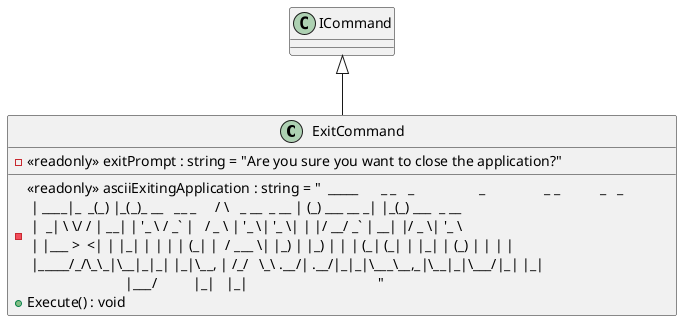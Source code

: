 @startuml
class ExitCommand {
    - <<readonly>> exitPrompt : string = "Are you sure you want to close the application?"
    - <<readonly>> asciiExitingApplication : string = "  _____      _ _   _                  _                _ _           _   _             \n | ____|_  _(_) |_(_)_ __   __ _     / \\   _ __  _ __ | (_) ___ __ _| |_(_) ___  _ __  \n |  _| \\ \\/ / | __| | '_ \\ / _` |   / _ \\ | '_ \\| '_ \\| | |/ __/ _` | __| |/ _ \\| '_ \\ \n | |___ >  <| | |_| | | | | (_| |  / ___ \\| |_) | |_) | | | (_| (_| | |_| | (_) | | | |\n |_____/_/\\_\\_|\\__|_|_| |_|\\__, | /_/   \\_\\ .__/| .__/|_|_|\\___\\__,_|\\__|_|\\___/|_| |_|\n                           |___/          |_|   |_|                                    "
    + Execute() : void
}
ICommand <|-- ExitCommand
@enduml
